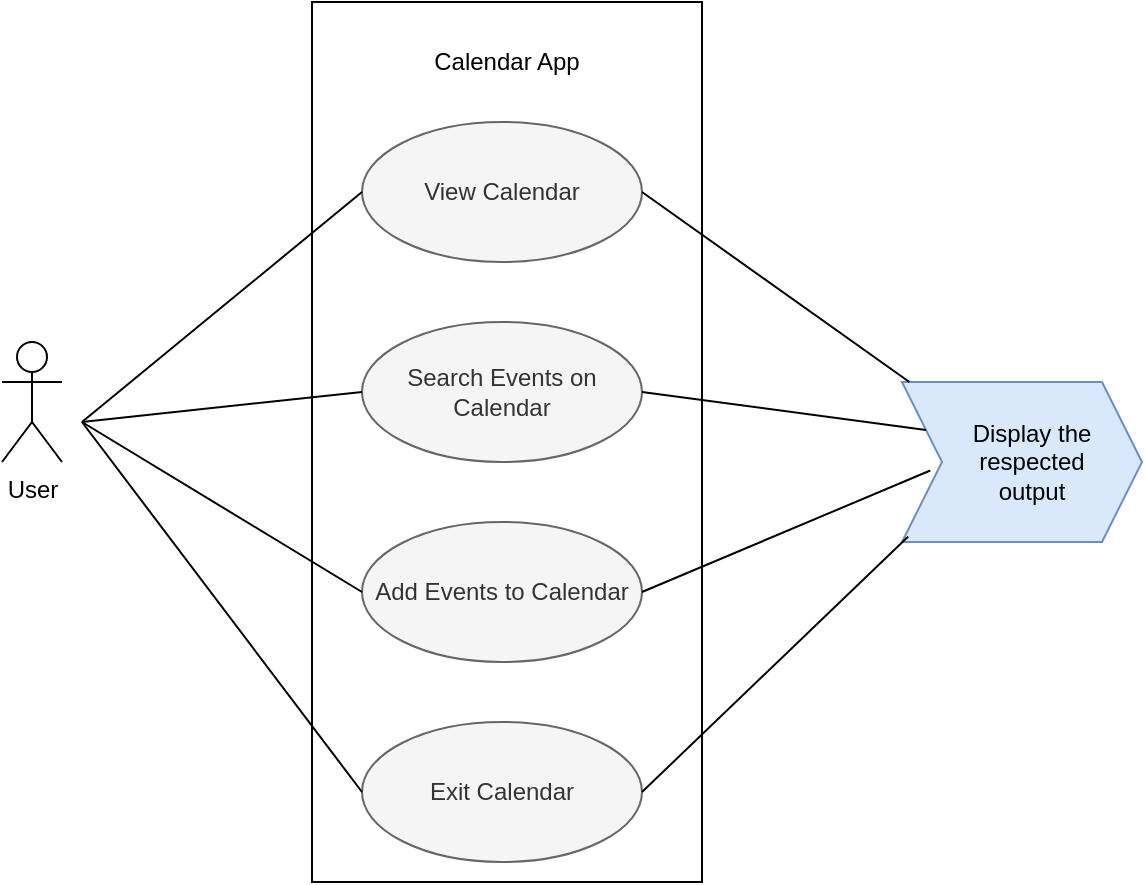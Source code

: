 <mxfile version="14.6.0" type="device"><diagram id="ptJ265Z7pM_6elb1sPpq" name="Page-1"><mxGraphModel dx="723" dy="402" grid="1" gridSize="10" guides="1" tooltips="1" connect="1" arrows="1" fold="1" page="1" pageScale="1" pageWidth="850" pageHeight="1100" math="0" shadow="0"><root><mxCell id="0"/><mxCell id="1" parent="0"/><mxCell id="6kugwqGqiJuR14uBHaOf-13" value="" style="rounded=0;whiteSpace=wrap;html=1;shadow=0;" vertex="1" parent="1"><mxGeometry x="305" width="195" height="440" as="geometry"/></mxCell><mxCell id="6kugwqGqiJuR14uBHaOf-1" value="User" style="shape=umlActor;verticalLabelPosition=bottom;verticalAlign=top;html=1;" vertex="1" parent="1"><mxGeometry x="150" y="170" width="30" height="60" as="geometry"/></mxCell><mxCell id="6kugwqGqiJuR14uBHaOf-4" value="View Calendar" style="ellipse;whiteSpace=wrap;html=1;fillColor=#f5f5f5;strokeColor=#666666;fontColor=#333333;" vertex="1" parent="1"><mxGeometry x="330" y="60" width="140" height="70" as="geometry"/></mxCell><mxCell id="6kugwqGqiJuR14uBHaOf-5" value="" style="endArrow=none;html=1;entryX=0;entryY=0.5;entryDx=0;entryDy=0;" edge="1" parent="1" target="6kugwqGqiJuR14uBHaOf-4"><mxGeometry width="50" height="50" relative="1" as="geometry"><mxPoint x="190" y="210" as="sourcePoint"/><mxPoint x="250" y="160" as="targetPoint"/></mxGeometry></mxCell><mxCell id="6kugwqGqiJuR14uBHaOf-6" value="Search Events on Calendar" style="ellipse;whiteSpace=wrap;html=1;fillColor=#f5f5f5;strokeColor=#666666;fontColor=#333333;" vertex="1" parent="1"><mxGeometry x="330" y="160" width="140" height="70" as="geometry"/></mxCell><mxCell id="6kugwqGqiJuR14uBHaOf-7" value="Add Events to Calendar" style="ellipse;whiteSpace=wrap;html=1;fillColor=#f5f5f5;strokeColor=#666666;fontColor=#333333;" vertex="1" parent="1"><mxGeometry x="330" y="260" width="140" height="70" as="geometry"/></mxCell><mxCell id="6kugwqGqiJuR14uBHaOf-8" value="Exit Calendar" style="ellipse;whiteSpace=wrap;html=1;fillColor=#f5f5f5;strokeColor=#666666;fontColor=#333333;" vertex="1" parent="1"><mxGeometry x="330" y="360" width="140" height="70" as="geometry"/></mxCell><mxCell id="6kugwqGqiJuR14uBHaOf-9" value="" style="endArrow=none;html=1;entryX=0;entryY=0.5;entryDx=0;entryDy=0;" edge="1" parent="1" target="6kugwqGqiJuR14uBHaOf-6"><mxGeometry width="50" height="50" relative="1" as="geometry"><mxPoint x="190" y="210" as="sourcePoint"/><mxPoint x="250" y="180" as="targetPoint"/></mxGeometry></mxCell><mxCell id="6kugwqGqiJuR14uBHaOf-10" value="" style="endArrow=none;html=1;entryX=0;entryY=0.5;entryDx=0;entryDy=0;" edge="1" parent="1" target="6kugwqGqiJuR14uBHaOf-7"><mxGeometry width="50" height="50" relative="1" as="geometry"><mxPoint x="190" y="210" as="sourcePoint"/><mxPoint x="240" y="220" as="targetPoint"/></mxGeometry></mxCell><mxCell id="6kugwqGqiJuR14uBHaOf-11" value="" style="endArrow=none;html=1;entryX=0;entryY=0.5;entryDx=0;entryDy=0;" edge="1" parent="1" target="6kugwqGqiJuR14uBHaOf-8"><mxGeometry width="50" height="50" relative="1" as="geometry"><mxPoint x="190" y="210" as="sourcePoint"/><mxPoint x="230" y="280" as="targetPoint"/></mxGeometry></mxCell><mxCell id="6kugwqGqiJuR14uBHaOf-17" value="Calendar App" style="text;html=1;strokeColor=none;fillColor=none;align=center;verticalAlign=middle;whiteSpace=wrap;rounded=0;shadow=0;" vertex="1" parent="1"><mxGeometry x="345" y="10" width="115" height="40" as="geometry"/></mxCell><mxCell id="6kugwqGqiJuR14uBHaOf-18" value="" style="shape=step;perimeter=stepPerimeter;whiteSpace=wrap;html=1;fixedSize=1;shadow=0;fillColor=#dae8fc;strokeColor=#6c8ebf;" vertex="1" parent="1"><mxGeometry x="600" y="190" width="120" height="80" as="geometry"/></mxCell><mxCell id="6kugwqGqiJuR14uBHaOf-19" value="" style="endArrow=none;html=1;exitX=1;exitY=0.5;exitDx=0;exitDy=0;" edge="1" parent="1" source="6kugwqGqiJuR14uBHaOf-4" target="6kugwqGqiJuR14uBHaOf-18"><mxGeometry width="50" height="50" relative="1" as="geometry"><mxPoint x="520" y="180" as="sourcePoint"/><mxPoint x="570" y="130" as="targetPoint"/></mxGeometry></mxCell><mxCell id="6kugwqGqiJuR14uBHaOf-20" value="" style="endArrow=none;html=1;exitX=1;exitY=0.5;exitDx=0;exitDy=0;entryX=0;entryY=0.25;entryDx=0;entryDy=0;" edge="1" parent="1" source="6kugwqGqiJuR14uBHaOf-6" target="6kugwqGqiJuR14uBHaOf-18"><mxGeometry width="50" height="50" relative="1" as="geometry"><mxPoint x="520" y="240" as="sourcePoint"/><mxPoint x="570" y="190" as="targetPoint"/></mxGeometry></mxCell><mxCell id="6kugwqGqiJuR14uBHaOf-21" value="" style="endArrow=none;html=1;exitX=1;exitY=0.5;exitDx=0;exitDy=0;entryX=0.118;entryY=0.553;entryDx=0;entryDy=0;entryPerimeter=0;" edge="1" parent="1" source="6kugwqGqiJuR14uBHaOf-7" target="6kugwqGqiJuR14uBHaOf-18"><mxGeometry width="50" height="50" relative="1" as="geometry"><mxPoint x="500" y="300" as="sourcePoint"/><mxPoint x="550" y="250" as="targetPoint"/></mxGeometry></mxCell><mxCell id="6kugwqGqiJuR14uBHaOf-23" value="" style="endArrow=none;html=1;exitX=1;exitY=0.5;exitDx=0;exitDy=0;entryX=0.026;entryY=0.966;entryDx=0;entryDy=0;entryPerimeter=0;" edge="1" parent="1" source="6kugwqGqiJuR14uBHaOf-8" target="6kugwqGqiJuR14uBHaOf-18"><mxGeometry width="50" height="50" relative="1" as="geometry"><mxPoint x="520" y="350" as="sourcePoint"/><mxPoint x="570" y="300" as="targetPoint"/></mxGeometry></mxCell><mxCell id="6kugwqGqiJuR14uBHaOf-24" value="Display the respected output" style="text;html=1;strokeColor=none;fillColor=none;align=center;verticalAlign=middle;whiteSpace=wrap;rounded=0;shadow=0;" vertex="1" parent="1"><mxGeometry x="620" y="200" width="90" height="60" as="geometry"/></mxCell></root></mxGraphModel></diagram></mxfile>